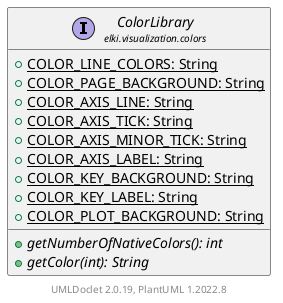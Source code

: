 @startuml
    remove .*\.(Instance|Par|Parameterizer|Factory)$
    set namespaceSeparator none
    hide empty fields
    hide empty methods

    interface "<size:14>ColorLibrary\n<size:10>elki.visualization.colors" as elki.visualization.colors.ColorLibrary [[ColorLibrary.html]] {
        {static} +COLOR_LINE_COLORS: String
        {static} +COLOR_PAGE_BACKGROUND: String
        {static} +COLOR_AXIS_LINE: String
        {static} +COLOR_AXIS_TICK: String
        {static} +COLOR_AXIS_MINOR_TICK: String
        {static} +COLOR_AXIS_LABEL: String
        {static} +COLOR_KEY_BACKGROUND: String
        {static} +COLOR_KEY_LABEL: String
        {static} +COLOR_PLOT_BACKGROUND: String
        {abstract} +getNumberOfNativeColors(): int
        {abstract} +getColor(int): String
    }

    center footer UMLDoclet 2.0.19, PlantUML 1.2022.8
@enduml
